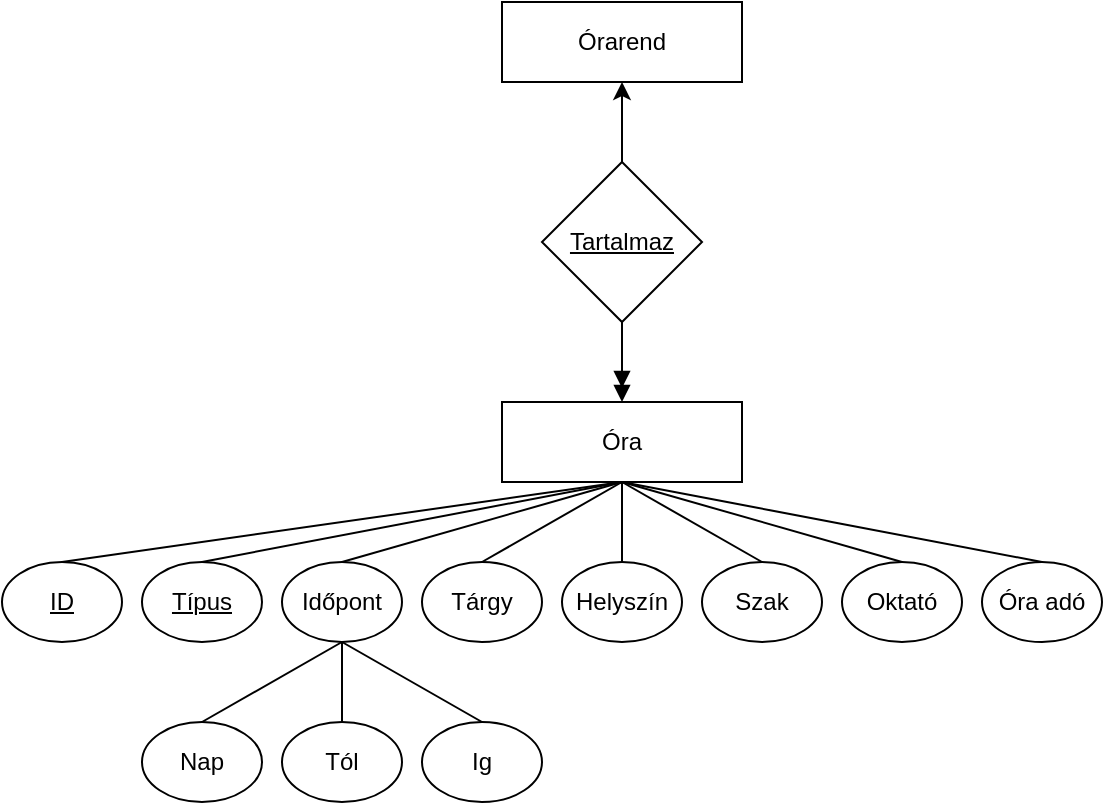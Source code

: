 <mxfile version="24.7.17">
  <diagram name="Page-1" id="wCSDUpPiNJqGE7r2-nVu">
    <mxGraphModel dx="1363" dy="423" grid="1" gridSize="10" guides="1" tooltips="1" connect="1" arrows="1" fold="1" page="1" pageScale="1" pageWidth="827" pageHeight="1169" math="0" shadow="0">
      <root>
        <mxCell id="0" />
        <mxCell id="1" parent="0" />
        <mxCell id="SSiOezis2omG5OEUpRwd-48" value="Órarend" style="whiteSpace=wrap;html=1;align=center;" vertex="1" parent="1">
          <mxGeometry x="-140" y="160" width="120" height="40" as="geometry" />
        </mxCell>
        <mxCell id="SSiOezis2omG5OEUpRwd-49" value="&lt;u&gt;Tartalmaz&lt;/u&gt;" style="rhombus;whiteSpace=wrap;html=1;" vertex="1" parent="1">
          <mxGeometry x="-120" y="240" width="80" height="80" as="geometry" />
        </mxCell>
        <mxCell id="SSiOezis2omG5OEUpRwd-50" value="Óra" style="whiteSpace=wrap;html=1;align=center;" vertex="1" parent="1">
          <mxGeometry x="-140" y="360" width="120" height="40" as="geometry" />
        </mxCell>
        <mxCell id="SSiOezis2omG5OEUpRwd-68" value="Helyszín" style="ellipse;whiteSpace=wrap;html=1;align=center;" vertex="1" parent="1">
          <mxGeometry x="-110" y="440" width="60" height="40" as="geometry" />
        </mxCell>
        <mxCell id="SSiOezis2omG5OEUpRwd-69" value="Oktató" style="ellipse;whiteSpace=wrap;html=1;align=center;" vertex="1" parent="1">
          <mxGeometry x="30" y="440" width="60" height="40" as="geometry" />
        </mxCell>
        <mxCell id="SSiOezis2omG5OEUpRwd-70" value="Tárgy" style="ellipse;whiteSpace=wrap;html=1;align=center;" vertex="1" parent="1">
          <mxGeometry x="-180" y="440" width="60" height="40" as="geometry" />
        </mxCell>
        <mxCell id="SSiOezis2omG5OEUpRwd-71" value="Szak" style="ellipse;whiteSpace=wrap;html=1;align=center;" vertex="1" parent="1">
          <mxGeometry x="-40" y="440" width="60" height="40" as="geometry" />
        </mxCell>
        <mxCell id="SSiOezis2omG5OEUpRwd-72" value="Időpont" style="ellipse;whiteSpace=wrap;html=1;align=center;" vertex="1" parent="1">
          <mxGeometry x="-250" y="440" width="60" height="40" as="geometry" />
        </mxCell>
        <mxCell id="SSiOezis2omG5OEUpRwd-73" value="Óra adó" style="ellipse;whiteSpace=wrap;html=1;align=center;" vertex="1" parent="1">
          <mxGeometry x="100" y="440" width="60" height="40" as="geometry" />
        </mxCell>
        <mxCell id="SSiOezis2omG5OEUpRwd-74" style="rounded=0;orthogonalLoop=1;jettySize=auto;html=1;exitX=0.5;exitY=1;exitDx=0;exitDy=0;entryX=0.5;entryY=0;entryDx=0;entryDy=0;endArrow=none;endFill=0;" edge="1" parent="1" target="SSiOezis2omG5OEUpRwd-72" source="SSiOezis2omG5OEUpRwd-50">
          <mxGeometry relative="1" as="geometry">
            <mxPoint x="-80" y="400" as="sourcePoint" />
            <mxPoint x="-70" y="370" as="targetPoint" />
          </mxGeometry>
        </mxCell>
        <mxCell id="SSiOezis2omG5OEUpRwd-75" style="rounded=0;orthogonalLoop=1;jettySize=auto;html=1;exitX=0.5;exitY=1;exitDx=0;exitDy=0;entryX=0.5;entryY=0;entryDx=0;entryDy=0;endArrow=none;endFill=0;" edge="1" parent="1" target="SSiOezis2omG5OEUpRwd-70" source="SSiOezis2omG5OEUpRwd-50">
          <mxGeometry relative="1" as="geometry">
            <mxPoint x="-80" y="400" as="sourcePoint" />
            <mxPoint x="-60" y="380" as="targetPoint" />
          </mxGeometry>
        </mxCell>
        <mxCell id="SSiOezis2omG5OEUpRwd-76" style="rounded=0;orthogonalLoop=1;jettySize=auto;html=1;entryX=0.5;entryY=0;entryDx=0;entryDy=0;endArrow=none;endFill=0;exitX=0.5;exitY=1;exitDx=0;exitDy=0;" edge="1" parent="1" target="SSiOezis2omG5OEUpRwd-68" source="SSiOezis2omG5OEUpRwd-50">
          <mxGeometry relative="1" as="geometry">
            <mxPoint x="-80" y="390" as="sourcePoint" />
            <mxPoint x="-50" y="390" as="targetPoint" />
          </mxGeometry>
        </mxCell>
        <mxCell id="SSiOezis2omG5OEUpRwd-77" style="rounded=0;orthogonalLoop=1;jettySize=auto;html=1;entryX=0.5;entryY=0;entryDx=0;entryDy=0;endArrow=none;endFill=0;exitX=0.5;exitY=1;exitDx=0;exitDy=0;" edge="1" parent="1" target="SSiOezis2omG5OEUpRwd-71">
          <mxGeometry relative="1" as="geometry">
            <mxPoint x="-80" y="400" as="sourcePoint" />
            <mxPoint x="-40" y="400" as="targetPoint" />
          </mxGeometry>
        </mxCell>
        <mxCell id="SSiOezis2omG5OEUpRwd-78" style="rounded=0;orthogonalLoop=1;jettySize=auto;html=1;entryX=0.5;entryY=0;entryDx=0;entryDy=0;endArrow=none;endFill=0;exitX=0.5;exitY=1;exitDx=0;exitDy=0;" edge="1" parent="1" target="SSiOezis2omG5OEUpRwd-69">
          <mxGeometry relative="1" as="geometry">
            <mxPoint x="-80" y="400" as="sourcePoint" />
            <mxPoint x="-30" y="410" as="targetPoint" />
          </mxGeometry>
        </mxCell>
        <mxCell id="SSiOezis2omG5OEUpRwd-79" style="rounded=0;orthogonalLoop=1;jettySize=auto;html=1;exitX=0.5;exitY=0;exitDx=0;exitDy=0;entryX=0.5;entryY=1;entryDx=0;entryDy=0;endArrow=none;endFill=0;" edge="1" parent="1" source="SSiOezis2omG5OEUpRwd-73" target="SSiOezis2omG5OEUpRwd-50">
          <mxGeometry relative="1" as="geometry">
            <mxPoint x="-20" y="380" as="sourcePoint" />
            <mxPoint x="-80" y="400" as="targetPoint" />
          </mxGeometry>
        </mxCell>
        <mxCell id="SSiOezis2omG5OEUpRwd-80" value="Ig" style="ellipse;whiteSpace=wrap;html=1;align=center;" vertex="1" parent="1">
          <mxGeometry x="-180" y="520" width="60" height="40" as="geometry" />
        </mxCell>
        <mxCell id="SSiOezis2omG5OEUpRwd-81" value="Tól" style="ellipse;whiteSpace=wrap;html=1;align=center;" vertex="1" parent="1">
          <mxGeometry x="-250" y="520" width="60" height="40" as="geometry" />
        </mxCell>
        <mxCell id="SSiOezis2omG5OEUpRwd-82" value="Nap" style="ellipse;whiteSpace=wrap;html=1;align=center;" vertex="1" parent="1">
          <mxGeometry x="-320" y="520" width="60" height="40" as="geometry" />
        </mxCell>
        <mxCell id="SSiOezis2omG5OEUpRwd-83" style="rounded=0;orthogonalLoop=1;jettySize=auto;html=1;exitX=0.5;exitY=1;exitDx=0;exitDy=0;entryX=0.5;entryY=0;entryDx=0;entryDy=0;endArrow=none;endFill=0;" edge="1" parent="1" source="SSiOezis2omG5OEUpRwd-72" target="SSiOezis2omG5OEUpRwd-82">
          <mxGeometry relative="1" as="geometry">
            <mxPoint x="-70" y="410" as="sourcePoint" />
            <mxPoint x="-210" y="450" as="targetPoint" />
          </mxGeometry>
        </mxCell>
        <mxCell id="SSiOezis2omG5OEUpRwd-84" style="rounded=0;orthogonalLoop=1;jettySize=auto;html=1;exitX=0.5;exitY=0;exitDx=0;exitDy=0;entryX=0.5;entryY=1;entryDx=0;entryDy=0;endArrow=none;endFill=0;" edge="1" parent="1" source="SSiOezis2omG5OEUpRwd-80" target="SSiOezis2omG5OEUpRwd-72">
          <mxGeometry relative="1" as="geometry">
            <mxPoint x="-60" y="420" as="sourcePoint" />
            <mxPoint x="-200" y="460" as="targetPoint" />
          </mxGeometry>
        </mxCell>
        <mxCell id="SSiOezis2omG5OEUpRwd-85" style="rounded=0;orthogonalLoop=1;jettySize=auto;html=1;exitX=0.5;exitY=0;exitDx=0;exitDy=0;entryX=0.5;entryY=1;entryDx=0;entryDy=0;endArrow=none;endFill=0;" edge="1" parent="1" source="SSiOezis2omG5OEUpRwd-81" target="SSiOezis2omG5OEUpRwd-72">
          <mxGeometry relative="1" as="geometry">
            <mxPoint x="-50" y="430" as="sourcePoint" />
            <mxPoint x="-190" y="470" as="targetPoint" />
          </mxGeometry>
        </mxCell>
        <mxCell id="SSiOezis2omG5OEUpRwd-86" value="&lt;u&gt;ID&lt;/u&gt;" style="ellipse;whiteSpace=wrap;html=1;align=center;" vertex="1" parent="1">
          <mxGeometry x="-390" y="440" width="60" height="40" as="geometry" />
        </mxCell>
        <mxCell id="SSiOezis2omG5OEUpRwd-87" value="&lt;u&gt;Típus&lt;/u&gt;" style="ellipse;whiteSpace=wrap;html=1;align=center;" vertex="1" parent="1">
          <mxGeometry x="-320" y="440" width="60" height="40" as="geometry" />
        </mxCell>
        <mxCell id="SSiOezis2omG5OEUpRwd-91" value="" style="endArrow=classic;html=1;rounded=0;entryX=0.5;entryY=1;entryDx=0;entryDy=0;exitX=0.5;exitY=0;exitDx=0;exitDy=0;" edge="1" parent="1" source="SSiOezis2omG5OEUpRwd-49" target="SSiOezis2omG5OEUpRwd-48">
          <mxGeometry width="50" height="50" relative="1" as="geometry">
            <mxPoint x="40" y="280" as="sourcePoint" />
            <mxPoint x="40" y="190" as="targetPoint" />
          </mxGeometry>
        </mxCell>
        <mxCell id="SSiOezis2omG5OEUpRwd-93" value="" style="endArrow=doubleBlock;html=1;rounded=0;entryX=0.5;entryY=0;entryDx=0;entryDy=0;exitX=0.5;exitY=1;exitDx=0;exitDy=0;endFill=1;" edge="1" parent="1" source="SSiOezis2omG5OEUpRwd-49" target="SSiOezis2omG5OEUpRwd-50">
          <mxGeometry width="50" height="50" relative="1" as="geometry">
            <mxPoint x="440" y="190" as="sourcePoint" />
            <mxPoint x="440" y="100" as="targetPoint" />
          </mxGeometry>
        </mxCell>
        <mxCell id="SSiOezis2omG5OEUpRwd-94" style="rounded=0;orthogonalLoop=1;jettySize=auto;html=1;entryX=0.5;entryY=0;entryDx=0;entryDy=0;endArrow=none;endFill=0;exitX=0.5;exitY=1;exitDx=0;exitDy=0;" edge="1" parent="1" source="SSiOezis2omG5OEUpRwd-50" target="SSiOezis2omG5OEUpRwd-87">
          <mxGeometry relative="1" as="geometry">
            <mxPoint x="-70" y="410" as="sourcePoint" />
            <mxPoint x="-70" y="450" as="targetPoint" />
          </mxGeometry>
        </mxCell>
        <mxCell id="SSiOezis2omG5OEUpRwd-95" style="rounded=0;orthogonalLoop=1;jettySize=auto;html=1;entryX=0.5;entryY=0;entryDx=0;entryDy=0;endArrow=none;endFill=0;exitX=0.5;exitY=1;exitDx=0;exitDy=0;" edge="1" parent="1" source="SSiOezis2omG5OEUpRwd-50" target="SSiOezis2omG5OEUpRwd-86">
          <mxGeometry relative="1" as="geometry">
            <mxPoint x="-60" y="420" as="sourcePoint" />
            <mxPoint x="-60" y="460" as="targetPoint" />
          </mxGeometry>
        </mxCell>
      </root>
    </mxGraphModel>
  </diagram>
</mxfile>
